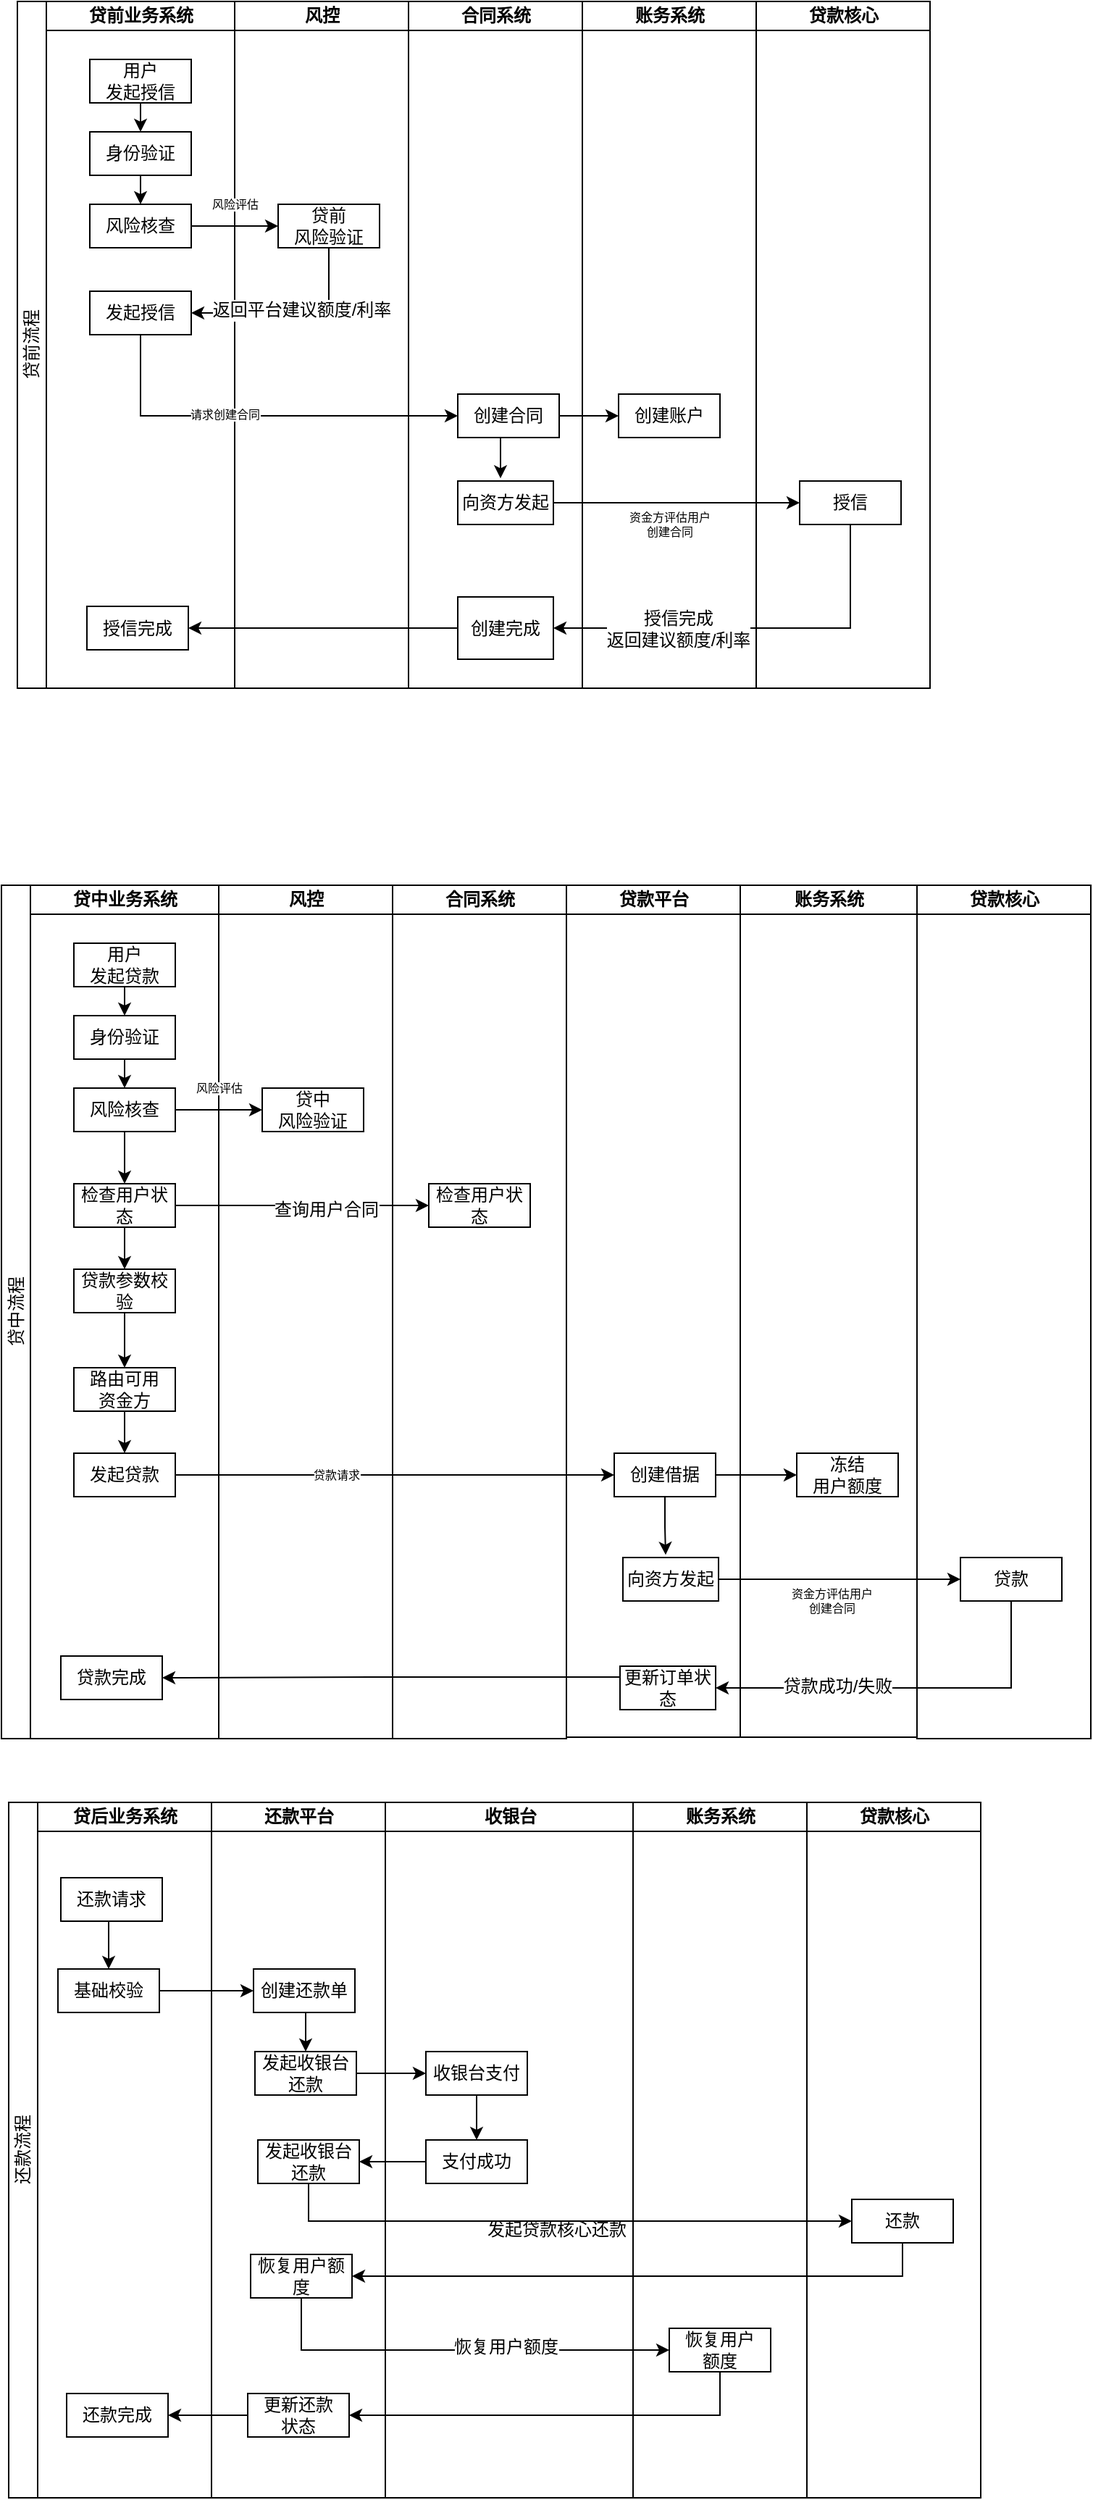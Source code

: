<mxfile version="12.9.4" type="github">
  <diagram id="pQbSXTKy-mhwdIOJWXm_" name="第 1 页">
    <mxGraphModel dx="1185" dy="635" grid="0" gridSize="10" guides="1" tooltips="1" connect="1" arrows="1" fold="1" page="0" pageScale="1" pageWidth="827" pageHeight="1169" background="none" math="0" shadow="0">
      <root>
        <mxCell id="0" />
        <mxCell id="1" parent="0" />
        <mxCell id="wN9l5T7bKttlChdMxks--5" value="贷前流程" style="swimlane;html=1;childLayout=stackLayout;resizeParent=1;resizeParentMax=0;startSize=20;horizontal=0;horizontalStack=1;fontStyle=0" parent="1" vertex="1">
          <mxGeometry x="110" y="10" width="630" height="474" as="geometry" />
        </mxCell>
        <mxCell id="wN9l5T7bKttlChdMxks--6" value="贷前业务系统" style="swimlane;html=1;startSize=20;" parent="wN9l5T7bKttlChdMxks--5" vertex="1">
          <mxGeometry x="20" width="130" height="474" as="geometry" />
        </mxCell>
        <mxCell id="wN9l5T7bKttlChdMxks--24" value="风险核查" style="rounded=0;whiteSpace=wrap;html=1;" parent="wN9l5T7bKttlChdMxks--6" vertex="1">
          <mxGeometry x="30" y="140" width="70" height="30" as="geometry" />
        </mxCell>
        <mxCell id="wN9l5T7bKttlChdMxks--27" style="edgeStyle=orthogonalEdgeStyle;rounded=0;orthogonalLoop=1;jettySize=auto;html=1;exitX=0.5;exitY=1;exitDx=0;exitDy=0;entryX=0.5;entryY=0;entryDx=0;entryDy=0;fontSize=8;" parent="wN9l5T7bKttlChdMxks--6" source="wN9l5T7bKttlChdMxks--14" target="wN9l5T7bKttlChdMxks--24" edge="1">
          <mxGeometry relative="1" as="geometry" />
        </mxCell>
        <mxCell id="wN9l5T7bKttlChdMxks--14" value="身份验证" style="rounded=0;whiteSpace=wrap;html=1;" parent="wN9l5T7bKttlChdMxks--6" vertex="1">
          <mxGeometry x="30" y="90" width="70" height="30" as="geometry" />
        </mxCell>
        <mxCell id="wN9l5T7bKttlChdMxks--21" style="edgeStyle=orthogonalEdgeStyle;rounded=0;orthogonalLoop=1;jettySize=auto;html=1;exitX=0.5;exitY=1;exitDx=0;exitDy=0;entryX=0.5;entryY=0;entryDx=0;entryDy=0;fontSize=8;" parent="wN9l5T7bKttlChdMxks--6" source="wN9l5T7bKttlChdMxks--11" target="wN9l5T7bKttlChdMxks--14" edge="1">
          <mxGeometry relative="1" as="geometry" />
        </mxCell>
        <mxCell id="wN9l5T7bKttlChdMxks--11" value="用户&lt;br&gt;发起授信" style="rounded=0;whiteSpace=wrap;html=1;" parent="wN9l5T7bKttlChdMxks--6" vertex="1">
          <mxGeometry x="30" y="40" width="70" height="30" as="geometry" />
        </mxCell>
        <mxCell id="H9sjeu-FvnLb2K0w9W8j-12" value="发起授信" style="rounded=0;whiteSpace=wrap;html=1;" vertex="1" parent="wN9l5T7bKttlChdMxks--6">
          <mxGeometry x="30" y="200" width="70" height="30" as="geometry" />
        </mxCell>
        <mxCell id="NFReUXaRawRJMiUW7v5Y-27" value="授信完成" style="rounded=0;whiteSpace=wrap;html=1;" parent="wN9l5T7bKttlChdMxks--6" vertex="1">
          <mxGeometry x="28" y="417.5" width="70" height="30" as="geometry" />
        </mxCell>
        <mxCell id="wN9l5T7bKttlChdMxks--7" value="风控" style="swimlane;html=1;startSize=20;" parent="wN9l5T7bKttlChdMxks--5" vertex="1">
          <mxGeometry x="150" width="120" height="474" as="geometry" />
        </mxCell>
        <mxCell id="wN9l5T7bKttlChdMxks--18" value="贷前&lt;br&gt;风险验证" style="rounded=0;whiteSpace=wrap;html=1;" parent="wN9l5T7bKttlChdMxks--7" vertex="1">
          <mxGeometry x="30" y="140" width="70" height="30" as="geometry" />
        </mxCell>
        <mxCell id="wN9l5T7bKttlChdMxks--8" value="合同系统" style="swimlane;html=1;startSize=20;" parent="wN9l5T7bKttlChdMxks--5" vertex="1">
          <mxGeometry x="270" width="120" height="474" as="geometry" />
        </mxCell>
        <mxCell id="wN9l5T7bKttlChdMxks--47" value="向资方发起" style="rounded=0;whiteSpace=wrap;html=1;" parent="wN9l5T7bKttlChdMxks--8" vertex="1">
          <mxGeometry x="34" y="331" width="66" height="30" as="geometry" />
        </mxCell>
        <mxCell id="wN9l5T7bKttlChdMxks--49" style="edgeStyle=orthogonalEdgeStyle;rounded=0;orthogonalLoop=1;jettySize=auto;html=1;exitX=0.5;exitY=1;exitDx=0;exitDy=0;entryX=0.447;entryY=-0.062;entryDx=0;entryDy=0;entryPerimeter=0;fontSize=8;" parent="wN9l5T7bKttlChdMxks--8" source="wN9l5T7bKttlChdMxks--42" target="wN9l5T7bKttlChdMxks--47" edge="1">
          <mxGeometry relative="1" as="geometry" />
        </mxCell>
        <mxCell id="wN9l5T7bKttlChdMxks--42" value="创建合同" style="rounded=0;whiteSpace=wrap;html=1;" parent="wN9l5T7bKttlChdMxks--8" vertex="1">
          <mxGeometry x="34" y="271" width="70" height="30" as="geometry" />
        </mxCell>
        <mxCell id="H9sjeu-FvnLb2K0w9W8j-1" value="创建完成" style="rounded=0;whiteSpace=wrap;html=1;" vertex="1" parent="wN9l5T7bKttlChdMxks--8">
          <mxGeometry x="34" y="411" width="66" height="43" as="geometry" />
        </mxCell>
        <mxCell id="NFReUXaRawRJMiUW7v5Y-28" style="edgeStyle=orthogonalEdgeStyle;rounded=0;orthogonalLoop=1;jettySize=auto;html=1;exitX=0;exitY=0.5;exitDx=0;exitDy=0;entryX=1;entryY=0.5;entryDx=0;entryDy=0;fontSize=8;" parent="wN9l5T7bKttlChdMxks--5" source="H9sjeu-FvnLb2K0w9W8j-1" target="NFReUXaRawRJMiUW7v5Y-27" edge="1">
          <mxGeometry relative="1" as="geometry">
            <mxPoint x="304" y="495.5" as="sourcePoint" />
          </mxGeometry>
        </mxCell>
        <mxCell id="wN9l5T7bKttlChdMxks--43" style="edgeStyle=orthogonalEdgeStyle;rounded=0;orthogonalLoop=1;jettySize=auto;html=1;exitX=0.5;exitY=1;exitDx=0;exitDy=0;entryX=0;entryY=0.5;entryDx=0;entryDy=0;fontSize=8;" parent="wN9l5T7bKttlChdMxks--5" source="H9sjeu-FvnLb2K0w9W8j-12" target="wN9l5T7bKttlChdMxks--42" edge="1">
          <mxGeometry relative="1" as="geometry">
            <mxPoint x="120" y="286" as="sourcePoint" />
          </mxGeometry>
        </mxCell>
        <mxCell id="wN9l5T7bKttlChdMxks--51" value="请求创建合同" style="text;html=1;align=center;verticalAlign=middle;resizable=0;points=[];labelBackgroundColor=#ffffff;fontSize=8;" parent="wN9l5T7bKttlChdMxks--43" vertex="1" connectable="0">
          <mxGeometry x="-0.175" y="1" relative="1" as="geometry">
            <mxPoint as="offset" />
          </mxGeometry>
        </mxCell>
        <mxCell id="wN9l5T7bKttlChdMxks--46" style="edgeStyle=orthogonalEdgeStyle;rounded=0;orthogonalLoop=1;jettySize=auto;html=1;exitX=1;exitY=0.5;exitDx=0;exitDy=0;entryX=0;entryY=0.5;entryDx=0;entryDy=0;fontSize=8;" parent="wN9l5T7bKttlChdMxks--5" source="wN9l5T7bKttlChdMxks--42" target="wN9l5T7bKttlChdMxks--45" edge="1">
          <mxGeometry relative="1" as="geometry" />
        </mxCell>
        <mxCell id="wN9l5T7bKttlChdMxks--50" style="edgeStyle=orthogonalEdgeStyle;rounded=0;orthogonalLoop=1;jettySize=auto;html=1;exitX=1;exitY=0.5;exitDx=0;exitDy=0;entryX=0;entryY=0.5;entryDx=0;entryDy=0;fontSize=8;" parent="wN9l5T7bKttlChdMxks--5" source="wN9l5T7bKttlChdMxks--47" target="wN9l5T7bKttlChdMxks--48" edge="1">
          <mxGeometry relative="1" as="geometry" />
        </mxCell>
        <mxCell id="NFReUXaRawRJMiUW7v5Y-29" value="资金方评估用户&lt;br&gt;创建合同" style="text;html=1;align=center;verticalAlign=middle;resizable=0;points=[];labelBackgroundColor=#ffffff;fontSize=8;" parent="wN9l5T7bKttlChdMxks--50" vertex="1" connectable="0">
          <mxGeometry x="-0.136" y="-2" relative="1" as="geometry">
            <mxPoint x="6.21" y="13" as="offset" />
          </mxGeometry>
        </mxCell>
        <mxCell id="H9sjeu-FvnLb2K0w9W8j-10" style="edgeStyle=orthogonalEdgeStyle;rounded=0;orthogonalLoop=1;jettySize=auto;html=1;exitX=0.5;exitY=1;exitDx=0;exitDy=0;entryX=1;entryY=0.5;entryDx=0;entryDy=0;" edge="1" parent="wN9l5T7bKttlChdMxks--5" source="wN9l5T7bKttlChdMxks--48" target="H9sjeu-FvnLb2K0w9W8j-1">
          <mxGeometry relative="1" as="geometry" />
        </mxCell>
        <mxCell id="H9sjeu-FvnLb2K0w9W8j-11" value="授信完成&lt;br&gt;返回建议额度/利率" style="text;html=1;align=center;verticalAlign=middle;resizable=0;points=[];labelBackgroundColor=#ffffff;" vertex="1" connectable="0" parent="H9sjeu-FvnLb2K0w9W8j-10">
          <mxGeometry x="0.378" y="1" relative="1" as="geometry">
            <mxPoint y="-1" as="offset" />
          </mxGeometry>
        </mxCell>
        <mxCell id="wN9l5T7bKttlChdMxks--9" value="账务系统" style="swimlane;html=1;startSize=20;" parent="wN9l5T7bKttlChdMxks--5" vertex="1">
          <mxGeometry x="390" width="120" height="474" as="geometry" />
        </mxCell>
        <mxCell id="wN9l5T7bKttlChdMxks--45" value="创建账户" style="rounded=0;whiteSpace=wrap;html=1;" parent="wN9l5T7bKttlChdMxks--9" vertex="1">
          <mxGeometry x="25" y="271" width="70" height="30" as="geometry" />
        </mxCell>
        <mxCell id="wN9l5T7bKttlChdMxks--44" value="贷款核心" style="swimlane;html=1;startSize=20;" parent="wN9l5T7bKttlChdMxks--5" vertex="1">
          <mxGeometry x="510" width="120" height="474" as="geometry" />
        </mxCell>
        <mxCell id="wN9l5T7bKttlChdMxks--48" value="授信" style="rounded=0;whiteSpace=wrap;html=1;" parent="wN9l5T7bKttlChdMxks--44" vertex="1">
          <mxGeometry x="30" y="331" width="70" height="30" as="geometry" />
        </mxCell>
        <mxCell id="wN9l5T7bKttlChdMxks--19" style="edgeStyle=orthogonalEdgeStyle;rounded=0;orthogonalLoop=1;jettySize=auto;html=1;exitX=1;exitY=0.5;exitDx=0;exitDy=0;entryX=0;entryY=0.5;entryDx=0;entryDy=0;" parent="wN9l5T7bKttlChdMxks--5" source="wN9l5T7bKttlChdMxks--24" target="wN9l5T7bKttlChdMxks--18" edge="1">
          <mxGeometry relative="1" as="geometry" />
        </mxCell>
        <mxCell id="wN9l5T7bKttlChdMxks--20" value="风险评估" style="text;html=1;align=center;verticalAlign=middle;resizable=0;points=[];labelBackgroundColor=#ffffff;fontSize=8;" parent="wN9l5T7bKttlChdMxks--19" vertex="1" connectable="0">
          <mxGeometry x="-0.263" relative="1" as="geometry">
            <mxPoint x="7.71" y="-15" as="offset" />
          </mxGeometry>
        </mxCell>
        <mxCell id="H9sjeu-FvnLb2K0w9W8j-15" style="edgeStyle=orthogonalEdgeStyle;rounded=0;orthogonalLoop=1;jettySize=auto;html=1;exitX=0.5;exitY=1;exitDx=0;exitDy=0;entryX=1;entryY=0.5;entryDx=0;entryDy=0;" edge="1" parent="wN9l5T7bKttlChdMxks--5" source="wN9l5T7bKttlChdMxks--18" target="H9sjeu-FvnLb2K0w9W8j-12">
          <mxGeometry relative="1" as="geometry" />
        </mxCell>
        <mxCell id="H9sjeu-FvnLb2K0w9W8j-17" value="返回平台建议额度/利率" style="text;html=1;align=center;verticalAlign=middle;resizable=0;points=[];labelBackgroundColor=#ffffff;" vertex="1" connectable="0" parent="H9sjeu-FvnLb2K0w9W8j-15">
          <mxGeometry x="-0.386" y="-19" relative="1" as="geometry">
            <mxPoint as="offset" />
          </mxGeometry>
        </mxCell>
        <mxCell id="NFReUXaRawRJMiUW7v5Y-30" value="贷中流程" style="swimlane;html=1;childLayout=stackLayout;resizeParent=1;resizeParentMax=0;startSize=20;horizontal=0;horizontalStack=1;fontStyle=0" parent="1" vertex="1">
          <mxGeometry x="99" y="620" width="390" height="589" as="geometry" />
        </mxCell>
        <mxCell id="NFReUXaRawRJMiUW7v5Y-31" value="贷中业务系统" style="swimlane;html=1;startSize=20;" parent="NFReUXaRawRJMiUW7v5Y-30" vertex="1">
          <mxGeometry x="20" width="130" height="589" as="geometry" />
        </mxCell>
        <mxCell id="H9sjeu-FvnLb2K0w9W8j-27" style="edgeStyle=orthogonalEdgeStyle;rounded=0;orthogonalLoop=1;jettySize=auto;html=1;exitX=0.5;exitY=1;exitDx=0;exitDy=0;" edge="1" parent="NFReUXaRawRJMiUW7v5Y-31" source="H9sjeu-FvnLb2K0w9W8j-23" target="H9sjeu-FvnLb2K0w9W8j-22">
          <mxGeometry relative="1" as="geometry" />
        </mxCell>
        <mxCell id="NFReUXaRawRJMiUW7v5Y-32" value="贷款完成" style="rounded=0;whiteSpace=wrap;html=1;" parent="NFReUXaRawRJMiUW7v5Y-31" vertex="1">
          <mxGeometry x="21" y="532" width="70" height="30" as="geometry" />
        </mxCell>
        <mxCell id="H9sjeu-FvnLb2K0w9W8j-23" value="贷款参数校验" style="rounded=0;whiteSpace=wrap;html=1;" vertex="1" parent="NFReUXaRawRJMiUW7v5Y-31">
          <mxGeometry x="30" y="265" width="70" height="30" as="geometry" />
        </mxCell>
        <mxCell id="H9sjeu-FvnLb2K0w9W8j-25" style="edgeStyle=orthogonalEdgeStyle;rounded=0;orthogonalLoop=1;jettySize=auto;html=1;exitX=0.5;exitY=1;exitDx=0;exitDy=0;entryX=0.5;entryY=0;entryDx=0;entryDy=0;" edge="1" parent="NFReUXaRawRJMiUW7v5Y-31" source="NFReUXaRawRJMiUW7v5Y-33" target="H9sjeu-FvnLb2K0w9W8j-20">
          <mxGeometry relative="1" as="geometry" />
        </mxCell>
        <mxCell id="NFReUXaRawRJMiUW7v5Y-33" value="风险核查" style="rounded=0;whiteSpace=wrap;html=1;" parent="NFReUXaRawRJMiUW7v5Y-31" vertex="1">
          <mxGeometry x="30" y="140" width="70" height="30" as="geometry" />
        </mxCell>
        <mxCell id="NFReUXaRawRJMiUW7v5Y-34" style="edgeStyle=orthogonalEdgeStyle;rounded=0;orthogonalLoop=1;jettySize=auto;html=1;exitX=0.5;exitY=1;exitDx=0;exitDy=0;entryX=0.5;entryY=0;entryDx=0;entryDy=0;fontSize=8;" parent="NFReUXaRawRJMiUW7v5Y-31" source="NFReUXaRawRJMiUW7v5Y-35" target="NFReUXaRawRJMiUW7v5Y-33" edge="1">
          <mxGeometry relative="1" as="geometry" />
        </mxCell>
        <mxCell id="NFReUXaRawRJMiUW7v5Y-35" value="身份验证" style="rounded=0;whiteSpace=wrap;html=1;" parent="NFReUXaRawRJMiUW7v5Y-31" vertex="1">
          <mxGeometry x="30" y="90" width="70" height="30" as="geometry" />
        </mxCell>
        <mxCell id="NFReUXaRawRJMiUW7v5Y-36" style="edgeStyle=orthogonalEdgeStyle;rounded=0;orthogonalLoop=1;jettySize=auto;html=1;exitX=0.5;exitY=1;exitDx=0;exitDy=0;entryX=0.5;entryY=0;entryDx=0;entryDy=0;fontSize=8;" parent="NFReUXaRawRJMiUW7v5Y-31" source="NFReUXaRawRJMiUW7v5Y-37" target="NFReUXaRawRJMiUW7v5Y-35" edge="1">
          <mxGeometry relative="1" as="geometry" />
        </mxCell>
        <mxCell id="NFReUXaRawRJMiUW7v5Y-37" value="用户&lt;br&gt;发起贷款" style="rounded=0;whiteSpace=wrap;html=1;" parent="NFReUXaRawRJMiUW7v5Y-31" vertex="1">
          <mxGeometry x="30" y="40" width="70" height="30" as="geometry" />
        </mxCell>
        <mxCell id="H9sjeu-FvnLb2K0w9W8j-26" style="edgeStyle=orthogonalEdgeStyle;rounded=0;orthogonalLoop=1;jettySize=auto;html=1;exitX=0.5;exitY=1;exitDx=0;exitDy=0;entryX=0.5;entryY=0;entryDx=0;entryDy=0;" edge="1" parent="NFReUXaRawRJMiUW7v5Y-31" source="H9sjeu-FvnLb2K0w9W8j-20" target="H9sjeu-FvnLb2K0w9W8j-23">
          <mxGeometry relative="1" as="geometry" />
        </mxCell>
        <mxCell id="H9sjeu-FvnLb2K0w9W8j-20" value="检查用户状态" style="rounded=0;whiteSpace=wrap;html=1;" vertex="1" parent="NFReUXaRawRJMiUW7v5Y-31">
          <mxGeometry x="30" y="206" width="70" height="30" as="geometry" />
        </mxCell>
        <mxCell id="H9sjeu-FvnLb2K0w9W8j-28" style="edgeStyle=orthogonalEdgeStyle;rounded=0;orthogonalLoop=1;jettySize=auto;html=1;exitX=0.5;exitY=1;exitDx=0;exitDy=0;" edge="1" parent="NFReUXaRawRJMiUW7v5Y-31" source="H9sjeu-FvnLb2K0w9W8j-22" target="NFReUXaRawRJMiUW7v5Y-38">
          <mxGeometry relative="1" as="geometry" />
        </mxCell>
        <mxCell id="H9sjeu-FvnLb2K0w9W8j-22" value="路由可用&lt;br&gt;资金方" style="rounded=0;whiteSpace=wrap;html=1;" vertex="1" parent="NFReUXaRawRJMiUW7v5Y-31">
          <mxGeometry x="30" y="333" width="70" height="30" as="geometry" />
        </mxCell>
        <mxCell id="NFReUXaRawRJMiUW7v5Y-38" value="发起贷款" style="rounded=0;whiteSpace=wrap;html=1;" parent="NFReUXaRawRJMiUW7v5Y-31" vertex="1">
          <mxGeometry x="30" y="392" width="70" height="30" as="geometry" />
        </mxCell>
        <mxCell id="NFReUXaRawRJMiUW7v5Y-39" value="风控" style="swimlane;html=1;startSize=20;" parent="NFReUXaRawRJMiUW7v5Y-30" vertex="1">
          <mxGeometry x="150" width="120" height="589" as="geometry" />
        </mxCell>
        <mxCell id="NFReUXaRawRJMiUW7v5Y-40" value="贷中&lt;br&gt;风险验证" style="rounded=0;whiteSpace=wrap;html=1;" parent="NFReUXaRawRJMiUW7v5Y-39" vertex="1">
          <mxGeometry x="30" y="140" width="70" height="30" as="geometry" />
        </mxCell>
        <mxCell id="NFReUXaRawRJMiUW7v5Y-41" value="合同系统" style="swimlane;html=1;startSize=20;" parent="NFReUXaRawRJMiUW7v5Y-30" vertex="1">
          <mxGeometry x="270" width="120" height="589" as="geometry" />
        </mxCell>
        <mxCell id="H9sjeu-FvnLb2K0w9W8j-36" value="检查用户状态" style="rounded=0;whiteSpace=wrap;html=1;" vertex="1" parent="NFReUXaRawRJMiUW7v5Y-41">
          <mxGeometry x="25" y="206" width="70" height="30" as="geometry" />
        </mxCell>
        <mxCell id="NFReUXaRawRJMiUW7v5Y-50" style="edgeStyle=orthogonalEdgeStyle;rounded=0;orthogonalLoop=1;jettySize=auto;html=1;exitX=1;exitY=0.5;exitDx=0;exitDy=0;entryX=0;entryY=0.5;entryDx=0;entryDy=0;" parent="NFReUXaRawRJMiUW7v5Y-30" source="NFReUXaRawRJMiUW7v5Y-33" target="NFReUXaRawRJMiUW7v5Y-40" edge="1">
          <mxGeometry relative="1" as="geometry" />
        </mxCell>
        <mxCell id="NFReUXaRawRJMiUW7v5Y-51" value="风险评估" style="text;html=1;align=center;verticalAlign=middle;resizable=0;points=[];labelBackgroundColor=#ffffff;fontSize=8;" parent="NFReUXaRawRJMiUW7v5Y-50" vertex="1" connectable="0">
          <mxGeometry x="-0.263" relative="1" as="geometry">
            <mxPoint x="7.71" y="-15" as="offset" />
          </mxGeometry>
        </mxCell>
        <mxCell id="H9sjeu-FvnLb2K0w9W8j-37" style="edgeStyle=orthogonalEdgeStyle;rounded=0;orthogonalLoop=1;jettySize=auto;html=1;exitX=1;exitY=0.5;exitDx=0;exitDy=0;" edge="1" parent="NFReUXaRawRJMiUW7v5Y-30" source="H9sjeu-FvnLb2K0w9W8j-20" target="H9sjeu-FvnLb2K0w9W8j-36">
          <mxGeometry relative="1" as="geometry" />
        </mxCell>
        <mxCell id="H9sjeu-FvnLb2K0w9W8j-38" value="查询用户合同" style="text;html=1;align=center;verticalAlign=middle;resizable=0;points=[];labelBackgroundColor=#ffffff;" vertex="1" connectable="0" parent="H9sjeu-FvnLb2K0w9W8j-37">
          <mxGeometry x="0.189" y="-3" relative="1" as="geometry">
            <mxPoint as="offset" />
          </mxGeometry>
        </mxCell>
        <mxCell id="H9sjeu-FvnLb2K0w9W8j-34" value="贷款平台" style="swimlane;html=1;startSize=20;" vertex="1" parent="1">
          <mxGeometry x="489" y="620" width="120" height="588" as="geometry" />
        </mxCell>
        <mxCell id="NFReUXaRawRJMiUW7v5Y-42" value="更新订单状态" style="rounded=0;whiteSpace=wrap;html=1;" parent="H9sjeu-FvnLb2K0w9W8j-34" vertex="1">
          <mxGeometry x="37" y="539" width="66" height="30" as="geometry" />
        </mxCell>
        <mxCell id="NFReUXaRawRJMiUW7v5Y-43" value="向资方发起" style="rounded=0;whiteSpace=wrap;html=1;" parent="H9sjeu-FvnLb2K0w9W8j-34" vertex="1">
          <mxGeometry x="39" y="464" width="66" height="30" as="geometry" />
        </mxCell>
        <mxCell id="NFReUXaRawRJMiUW7v5Y-44" style="edgeStyle=orthogonalEdgeStyle;rounded=0;orthogonalLoop=1;jettySize=auto;html=1;exitX=0.5;exitY=1;exitDx=0;exitDy=0;entryX=0.447;entryY=-0.062;entryDx=0;entryDy=0;entryPerimeter=0;fontSize=8;" parent="H9sjeu-FvnLb2K0w9W8j-34" source="NFReUXaRawRJMiUW7v5Y-45" target="NFReUXaRawRJMiUW7v5Y-43" edge="1">
          <mxGeometry relative="1" as="geometry" />
        </mxCell>
        <mxCell id="NFReUXaRawRJMiUW7v5Y-45" value="创建借据" style="rounded=0;whiteSpace=wrap;html=1;" parent="H9sjeu-FvnLb2K0w9W8j-34" vertex="1">
          <mxGeometry x="33" y="392" width="70" height="30" as="geometry" />
        </mxCell>
        <mxCell id="NFReUXaRawRJMiUW7v5Y-48" value="贷款核心" style="swimlane;html=1;startSize=20;" parent="1" vertex="1">
          <mxGeometry x="731" y="620" width="120" height="589" as="geometry" />
        </mxCell>
        <mxCell id="NFReUXaRawRJMiUW7v5Y-49" value="贷款" style="rounded=0;whiteSpace=wrap;html=1;" parent="NFReUXaRawRJMiUW7v5Y-48" vertex="1">
          <mxGeometry x="30" y="464" width="70" height="30" as="geometry" />
        </mxCell>
        <mxCell id="NFReUXaRawRJMiUW7v5Y-55" style="edgeStyle=orthogonalEdgeStyle;rounded=0;orthogonalLoop=1;jettySize=auto;html=1;exitX=1;exitY=0.5;exitDx=0;exitDy=0;entryX=0;entryY=0.5;entryDx=0;entryDy=0;fontSize=8;" parent="1" source="NFReUXaRawRJMiUW7v5Y-43" target="NFReUXaRawRJMiUW7v5Y-49" edge="1">
          <mxGeometry relative="1" as="geometry" />
        </mxCell>
        <mxCell id="NFReUXaRawRJMiUW7v5Y-56" value="资金方评估用户&lt;br&gt;创建合同" style="text;html=1;align=center;verticalAlign=middle;resizable=0;points=[];labelBackgroundColor=#ffffff;fontSize=8;" parent="NFReUXaRawRJMiUW7v5Y-55" vertex="1" connectable="0">
          <mxGeometry x="-0.136" y="-2" relative="1" as="geometry">
            <mxPoint x="6.21" y="13" as="offset" />
          </mxGeometry>
        </mxCell>
        <mxCell id="H9sjeu-FvnLb2K0w9W8j-29" value="账务系统" style="swimlane;html=1;startSize=20;" vertex="1" parent="1">
          <mxGeometry x="609" y="620" width="122" height="588" as="geometry" />
        </mxCell>
        <mxCell id="H9sjeu-FvnLb2K0w9W8j-32" style="edgeStyle=orthogonalEdgeStyle;rounded=0;orthogonalLoop=1;jettySize=auto;html=1;exitX=0.5;exitY=1;exitDx=0;exitDy=0;entryX=0.447;entryY=-0.062;entryDx=0;entryDy=0;entryPerimeter=0;fontSize=8;" edge="1" parent="H9sjeu-FvnLb2K0w9W8j-29" target="H9sjeu-FvnLb2K0w9W8j-31">
          <mxGeometry relative="1" as="geometry">
            <mxPoint x="69" y="434" as="sourcePoint" />
          </mxGeometry>
        </mxCell>
        <mxCell id="NFReUXaRawRJMiUW7v5Y-47" value="冻结&lt;br&gt;用户额度" style="rounded=0;whiteSpace=wrap;html=1;" parent="H9sjeu-FvnLb2K0w9W8j-29" vertex="1">
          <mxGeometry x="39" y="392" width="70" height="30" as="geometry" />
        </mxCell>
        <mxCell id="NFReUXaRawRJMiUW7v5Y-54" style="edgeStyle=orthogonalEdgeStyle;rounded=0;orthogonalLoop=1;jettySize=auto;html=1;exitX=1;exitY=0.5;exitDx=0;exitDy=0;entryX=0;entryY=0.5;entryDx=0;entryDy=0;fontSize=8;" parent="1" source="NFReUXaRawRJMiUW7v5Y-45" target="NFReUXaRawRJMiUW7v5Y-47" edge="1">
          <mxGeometry relative="1" as="geometry" />
        </mxCell>
        <mxCell id="NFReUXaRawRJMiUW7v5Y-57" style="edgeStyle=orthogonalEdgeStyle;rounded=0;orthogonalLoop=1;jettySize=auto;html=1;exitX=0;exitY=0.25;exitDx=0;exitDy=0;entryX=1;entryY=0.5;entryDx=0;entryDy=0;fontSize=8;" parent="1" source="NFReUXaRawRJMiUW7v5Y-42" target="NFReUXaRawRJMiUW7v5Y-32" edge="1">
          <mxGeometry relative="1" as="geometry" />
        </mxCell>
        <mxCell id="NFReUXaRawRJMiUW7v5Y-52" style="edgeStyle=orthogonalEdgeStyle;rounded=0;orthogonalLoop=1;jettySize=auto;html=1;exitX=1;exitY=0.5;exitDx=0;exitDy=0;entryX=0;entryY=0.5;entryDx=0;entryDy=0;fontSize=8;" parent="1" source="NFReUXaRawRJMiUW7v5Y-38" target="NFReUXaRawRJMiUW7v5Y-45" edge="1">
          <mxGeometry relative="1" as="geometry" />
        </mxCell>
        <mxCell id="NFReUXaRawRJMiUW7v5Y-53" value="贷款请求" style="text;html=1;align=center;verticalAlign=middle;resizable=0;points=[];labelBackgroundColor=#ffffff;fontSize=8;" parent="NFReUXaRawRJMiUW7v5Y-52" vertex="1" connectable="0">
          <mxGeometry x="-0.175" y="1" relative="1" as="geometry">
            <mxPoint x="-14" y="1" as="offset" />
          </mxGeometry>
        </mxCell>
        <mxCell id="H9sjeu-FvnLb2K0w9W8j-42" style="edgeStyle=orthogonalEdgeStyle;rounded=0;orthogonalLoop=1;jettySize=auto;html=1;exitX=0.5;exitY=1;exitDx=0;exitDy=0;entryX=1;entryY=0.5;entryDx=0;entryDy=0;" edge="1" parent="1" source="NFReUXaRawRJMiUW7v5Y-49" target="NFReUXaRawRJMiUW7v5Y-42">
          <mxGeometry relative="1" as="geometry" />
        </mxCell>
        <mxCell id="H9sjeu-FvnLb2K0w9W8j-43" value="贷款成功/失败" style="text;html=1;align=center;verticalAlign=middle;resizable=0;points=[];labelBackgroundColor=#ffffff;" vertex="1" connectable="0" parent="H9sjeu-FvnLb2K0w9W8j-42">
          <mxGeometry x="0.365" y="-1" relative="1" as="geometry">
            <mxPoint as="offset" />
          </mxGeometry>
        </mxCell>
        <mxCell id="H9sjeu-FvnLb2K0w9W8j-46" value="还款流程" style="swimlane;html=1;childLayout=stackLayout;resizeParent=1;resizeParentMax=0;startSize=20;horizontal=0;horizontalStack=1;fontStyle=0" vertex="1" parent="1">
          <mxGeometry x="104" y="1253" width="671" height="480" as="geometry" />
        </mxCell>
        <mxCell id="H9sjeu-FvnLb2K0w9W8j-47" value="贷后业务系统" style="swimlane;html=1;startSize=20;" vertex="1" parent="H9sjeu-FvnLb2K0w9W8j-46">
          <mxGeometry x="20" width="120" height="480" as="geometry" />
        </mxCell>
        <mxCell id="H9sjeu-FvnLb2K0w9W8j-73" style="edgeStyle=orthogonalEdgeStyle;rounded=0;orthogonalLoop=1;jettySize=auto;html=1;exitX=0.5;exitY=1;exitDx=0;exitDy=0;entryX=0.5;entryY=0;entryDx=0;entryDy=0;" edge="1" parent="H9sjeu-FvnLb2K0w9W8j-47" source="H9sjeu-FvnLb2K0w9W8j-57" target="H9sjeu-FvnLb2K0w9W8j-60">
          <mxGeometry relative="1" as="geometry" />
        </mxCell>
        <mxCell id="H9sjeu-FvnLb2K0w9W8j-103" value="还款完成" style="rounded=0;whiteSpace=wrap;html=1;" vertex="1" parent="H9sjeu-FvnLb2K0w9W8j-47">
          <mxGeometry x="20" y="408" width="70" height="30" as="geometry" />
        </mxCell>
        <mxCell id="H9sjeu-FvnLb2K0w9W8j-57" value="还款请求" style="rounded=0;whiteSpace=wrap;html=1;" vertex="1" parent="H9sjeu-FvnLb2K0w9W8j-47">
          <mxGeometry x="16" y="52" width="70" height="30" as="geometry" />
        </mxCell>
        <mxCell id="H9sjeu-FvnLb2K0w9W8j-60" value="基础校验" style="rounded=0;whiteSpace=wrap;html=1;" vertex="1" parent="H9sjeu-FvnLb2K0w9W8j-47">
          <mxGeometry x="14" y="115" width="70" height="30" as="geometry" />
        </mxCell>
        <mxCell id="H9sjeu-FvnLb2K0w9W8j-75" value="" style="edgeStyle=orthogonalEdgeStyle;rounded=0;orthogonalLoop=1;jettySize=auto;html=1;" edge="1" parent="H9sjeu-FvnLb2K0w9W8j-46" source="H9sjeu-FvnLb2K0w9W8j-64" target="H9sjeu-FvnLb2K0w9W8j-65">
          <mxGeometry relative="1" as="geometry" />
        </mxCell>
        <mxCell id="H9sjeu-FvnLb2K0w9W8j-80" style="edgeStyle=orthogonalEdgeStyle;rounded=0;orthogonalLoop=1;jettySize=auto;html=1;exitX=0;exitY=0.5;exitDx=0;exitDy=0;entryX=1;entryY=0.5;entryDx=0;entryDy=0;" edge="1" parent="H9sjeu-FvnLb2K0w9W8j-46" source="H9sjeu-FvnLb2K0w9W8j-68" target="H9sjeu-FvnLb2K0w9W8j-72">
          <mxGeometry relative="1" as="geometry" />
        </mxCell>
        <mxCell id="H9sjeu-FvnLb2K0w9W8j-49" value="还款平台" style="swimlane;html=1;startSize=20;" vertex="1" parent="H9sjeu-FvnLb2K0w9W8j-46">
          <mxGeometry x="140" width="120" height="480" as="geometry" />
        </mxCell>
        <mxCell id="H9sjeu-FvnLb2K0w9W8j-93" style="edgeStyle=orthogonalEdgeStyle;rounded=0;orthogonalLoop=1;jettySize=auto;html=1;exitX=0.5;exitY=1;exitDx=0;exitDy=0;entryX=0.5;entryY=0;entryDx=0;entryDy=0;" edge="1" parent="H9sjeu-FvnLb2K0w9W8j-49" source="H9sjeu-FvnLb2K0w9W8j-92" target="H9sjeu-FvnLb2K0w9W8j-64">
          <mxGeometry relative="1" as="geometry" />
        </mxCell>
        <mxCell id="H9sjeu-FvnLb2K0w9W8j-99" value="更新还款&lt;br&gt;状态" style="rounded=0;whiteSpace=wrap;html=1;" vertex="1" parent="H9sjeu-FvnLb2K0w9W8j-49">
          <mxGeometry x="25" y="408" width="70" height="30" as="geometry" />
        </mxCell>
        <mxCell id="H9sjeu-FvnLb2K0w9W8j-92" value="创建还款单" style="rounded=0;whiteSpace=wrap;html=1;" vertex="1" parent="H9sjeu-FvnLb2K0w9W8j-49">
          <mxGeometry x="29" y="115" width="70" height="30" as="geometry" />
        </mxCell>
        <mxCell id="H9sjeu-FvnLb2K0w9W8j-64" value="发起收银台还款" style="rounded=0;whiteSpace=wrap;html=1;" vertex="1" parent="H9sjeu-FvnLb2K0w9W8j-49">
          <mxGeometry x="30" y="172" width="70" height="30" as="geometry" />
        </mxCell>
        <mxCell id="H9sjeu-FvnLb2K0w9W8j-72" value="发起收银台还款" style="rounded=0;whiteSpace=wrap;html=1;" vertex="1" parent="H9sjeu-FvnLb2K0w9W8j-49">
          <mxGeometry x="32" y="233" width="70" height="30" as="geometry" />
        </mxCell>
        <mxCell id="H9sjeu-FvnLb2K0w9W8j-96" value="恢复用户额度" style="rounded=0;whiteSpace=wrap;html=1;" vertex="1" parent="H9sjeu-FvnLb2K0w9W8j-49">
          <mxGeometry x="27" y="312" width="70" height="30" as="geometry" />
        </mxCell>
        <mxCell id="H9sjeu-FvnLb2K0w9W8j-55" value="收银台" style="swimlane;html=1;startSize=20;" vertex="1" parent="H9sjeu-FvnLb2K0w9W8j-46">
          <mxGeometry x="260" width="171" height="480" as="geometry" />
        </mxCell>
        <mxCell id="H9sjeu-FvnLb2K0w9W8j-78" style="edgeStyle=orthogonalEdgeStyle;rounded=0;orthogonalLoop=1;jettySize=auto;html=1;exitX=0.5;exitY=1;exitDx=0;exitDy=0;entryX=0.5;entryY=0;entryDx=0;entryDy=0;" edge="1" parent="H9sjeu-FvnLb2K0w9W8j-55" source="H9sjeu-FvnLb2K0w9W8j-65" target="H9sjeu-FvnLb2K0w9W8j-68">
          <mxGeometry relative="1" as="geometry" />
        </mxCell>
        <mxCell id="H9sjeu-FvnLb2K0w9W8j-65" value="收银台支付" style="rounded=0;whiteSpace=wrap;html=1;" vertex="1" parent="H9sjeu-FvnLb2K0w9W8j-55">
          <mxGeometry x="28" y="172" width="70" height="30" as="geometry" />
        </mxCell>
        <mxCell id="H9sjeu-FvnLb2K0w9W8j-68" value="支付成功" style="rounded=0;whiteSpace=wrap;html=1;" vertex="1" parent="H9sjeu-FvnLb2K0w9W8j-55">
          <mxGeometry x="28" y="233" width="70" height="30" as="geometry" />
        </mxCell>
        <mxCell id="H9sjeu-FvnLb2K0w9W8j-105" value="发起贷款核心还款" style="text;html=1;align=center;verticalAlign=middle;resizable=0;points=[];autosize=1;" vertex="1" parent="H9sjeu-FvnLb2K0w9W8j-55">
          <mxGeometry x="65" y="286" width="106" height="18" as="geometry" />
        </mxCell>
        <mxCell id="H9sjeu-FvnLb2K0w9W8j-56" value="账务系统" style="swimlane;html=1;startSize=20;" vertex="1" parent="H9sjeu-FvnLb2K0w9W8j-46">
          <mxGeometry x="431" width="120" height="480" as="geometry" />
        </mxCell>
        <mxCell id="H9sjeu-FvnLb2K0w9W8j-100" value="恢复用户&lt;br&gt;额度" style="rounded=0;whiteSpace=wrap;html=1;" vertex="1" parent="H9sjeu-FvnLb2K0w9W8j-56">
          <mxGeometry x="25" y="363" width="70" height="30" as="geometry" />
        </mxCell>
        <mxCell id="H9sjeu-FvnLb2K0w9W8j-91" value="贷款核心" style="swimlane;html=1;startSize=20;" vertex="1" parent="H9sjeu-FvnLb2K0w9W8j-46">
          <mxGeometry x="551" width="120" height="480" as="geometry" />
        </mxCell>
        <mxCell id="H9sjeu-FvnLb2K0w9W8j-88" value="还款" style="rounded=0;whiteSpace=wrap;html=1;" vertex="1" parent="H9sjeu-FvnLb2K0w9W8j-91">
          <mxGeometry x="31" y="274" width="70" height="30" as="geometry" />
        </mxCell>
        <mxCell id="H9sjeu-FvnLb2K0w9W8j-74" style="edgeStyle=orthogonalEdgeStyle;rounded=0;orthogonalLoop=1;jettySize=auto;html=1;exitX=1;exitY=0.5;exitDx=0;exitDy=0;" edge="1" parent="H9sjeu-FvnLb2K0w9W8j-46" source="H9sjeu-FvnLb2K0w9W8j-60" target="H9sjeu-FvnLb2K0w9W8j-92">
          <mxGeometry relative="1" as="geometry" />
        </mxCell>
        <mxCell id="H9sjeu-FvnLb2K0w9W8j-94" style="edgeStyle=orthogonalEdgeStyle;rounded=0;orthogonalLoop=1;jettySize=auto;html=1;exitX=0.5;exitY=1;exitDx=0;exitDy=0;entryX=0;entryY=0.5;entryDx=0;entryDy=0;" edge="1" parent="H9sjeu-FvnLb2K0w9W8j-46" source="H9sjeu-FvnLb2K0w9W8j-72" target="H9sjeu-FvnLb2K0w9W8j-88">
          <mxGeometry relative="1" as="geometry" />
        </mxCell>
        <mxCell id="H9sjeu-FvnLb2K0w9W8j-95" style="edgeStyle=orthogonalEdgeStyle;rounded=0;orthogonalLoop=1;jettySize=auto;html=1;exitX=0.5;exitY=1;exitDx=0;exitDy=0;entryX=1;entryY=0.5;entryDx=0;entryDy=0;" edge="1" parent="H9sjeu-FvnLb2K0w9W8j-46" source="H9sjeu-FvnLb2K0w9W8j-88" target="H9sjeu-FvnLb2K0w9W8j-96">
          <mxGeometry relative="1" as="geometry">
            <mxPoint x="261.833" y="347" as="targetPoint" />
          </mxGeometry>
        </mxCell>
        <mxCell id="H9sjeu-FvnLb2K0w9W8j-101" style="edgeStyle=orthogonalEdgeStyle;rounded=0;orthogonalLoop=1;jettySize=auto;html=1;exitX=0.5;exitY=1;exitDx=0;exitDy=0;entryX=0;entryY=0.5;entryDx=0;entryDy=0;" edge="1" parent="H9sjeu-FvnLb2K0w9W8j-46" source="H9sjeu-FvnLb2K0w9W8j-96" target="H9sjeu-FvnLb2K0w9W8j-100">
          <mxGeometry relative="1" as="geometry" />
        </mxCell>
        <mxCell id="H9sjeu-FvnLb2K0w9W8j-106" value="恢复用户额度" style="text;html=1;align=center;verticalAlign=middle;resizable=0;points=[];labelBackgroundColor=#ffffff;" vertex="1" connectable="0" parent="H9sjeu-FvnLb2K0w9W8j-101">
          <mxGeometry x="0.222" y="2" relative="1" as="geometry">
            <mxPoint as="offset" />
          </mxGeometry>
        </mxCell>
        <mxCell id="H9sjeu-FvnLb2K0w9W8j-102" style="edgeStyle=orthogonalEdgeStyle;rounded=0;orthogonalLoop=1;jettySize=auto;html=1;exitX=0.5;exitY=1;exitDx=0;exitDy=0;entryX=1;entryY=0.5;entryDx=0;entryDy=0;" edge="1" parent="H9sjeu-FvnLb2K0w9W8j-46" source="H9sjeu-FvnLb2K0w9W8j-100" target="H9sjeu-FvnLb2K0w9W8j-99">
          <mxGeometry relative="1" as="geometry" />
        </mxCell>
        <mxCell id="H9sjeu-FvnLb2K0w9W8j-104" style="edgeStyle=orthogonalEdgeStyle;rounded=0;orthogonalLoop=1;jettySize=auto;html=1;exitX=0;exitY=0.5;exitDx=0;exitDy=0;entryX=1;entryY=0.5;entryDx=0;entryDy=0;" edge="1" parent="H9sjeu-FvnLb2K0w9W8j-46" source="H9sjeu-FvnLb2K0w9W8j-99" target="H9sjeu-FvnLb2K0w9W8j-103">
          <mxGeometry relative="1" as="geometry" />
        </mxCell>
      </root>
    </mxGraphModel>
  </diagram>
</mxfile>
